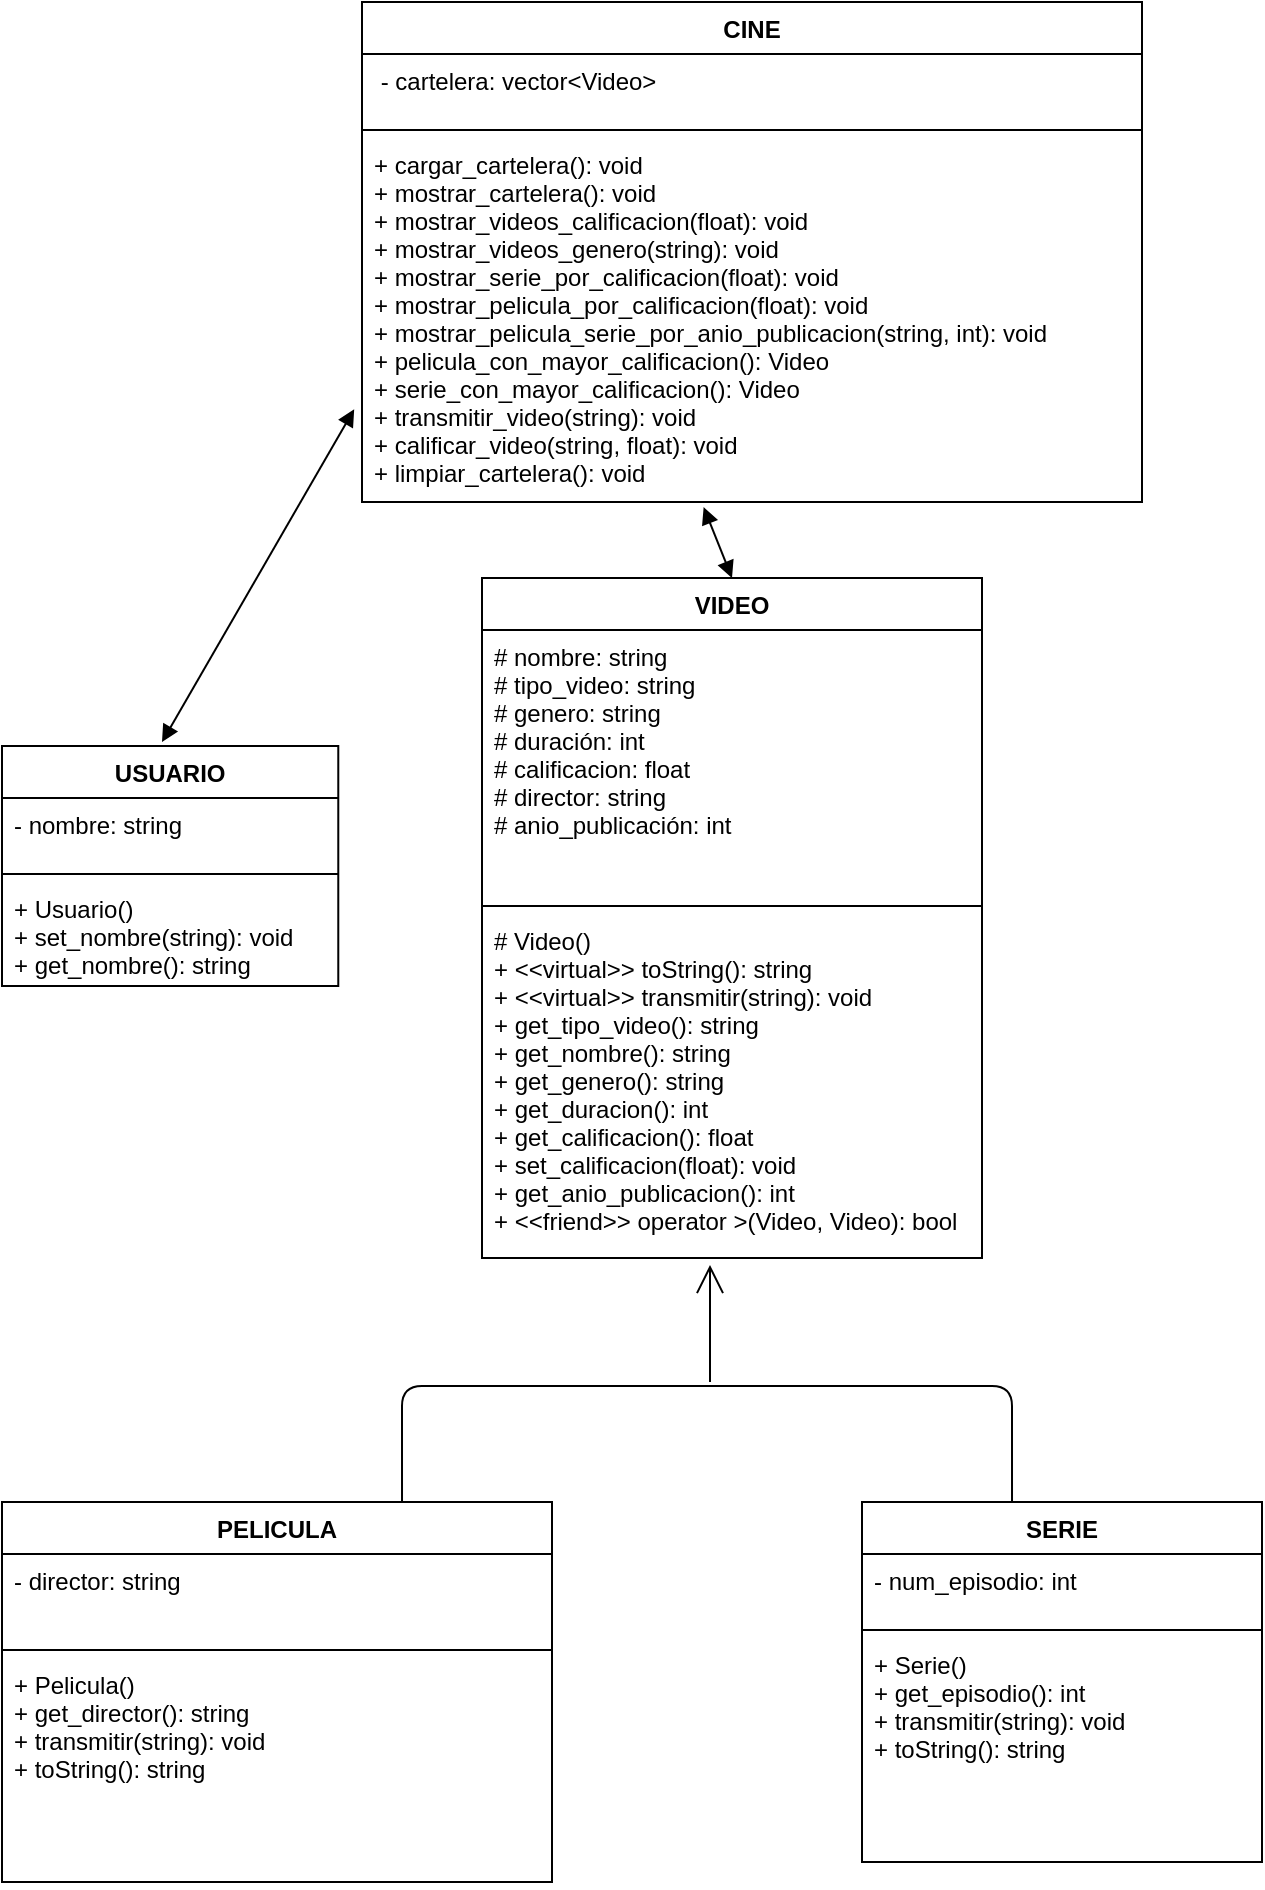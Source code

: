 <mxfile>
    <diagram id="uz5Bgn2nylvrRh1YvXMD" name="Page-1">
        <mxGraphModel dx="976" dy="1416" grid="1" gridSize="10" guides="1" tooltips="1" connect="1" arrows="1" fold="1" page="1" pageScale="1" pageWidth="850" pageHeight="1100" math="0" shadow="0">
            <root>
                <mxCell id="0"/>
                <mxCell id="1" parent="0"/>
                <mxCell id="6" value="USUARIO" style="swimlane;fontStyle=1;align=center;verticalAlign=top;childLayout=stackLayout;horizontal=1;startSize=26;horizontalStack=0;resizeParent=1;resizeParentMax=0;resizeLast=0;collapsible=1;marginBottom=0;" parent="1" vertex="1">
                    <mxGeometry x="120" y="122" width="168.14" height="120" as="geometry"/>
                </mxCell>
                <mxCell id="7" value="- nombre: string" style="text;strokeColor=none;fillColor=none;align=left;verticalAlign=top;spacingLeft=4;spacingRight=4;overflow=hidden;rotatable=0;points=[[0,0.5],[1,0.5]];portConstraint=eastwest;" parent="6" vertex="1">
                    <mxGeometry y="26" width="168.14" height="34" as="geometry"/>
                </mxCell>
                <mxCell id="8" value="" style="line;strokeWidth=1;fillColor=none;align=left;verticalAlign=middle;spacingTop=-1;spacingLeft=3;spacingRight=3;rotatable=0;labelPosition=right;points=[];portConstraint=eastwest;strokeColor=inherit;" parent="6" vertex="1">
                    <mxGeometry y="60" width="168.14" height="8" as="geometry"/>
                </mxCell>
                <mxCell id="9" value="+ Usuario()&#10;+ set_nombre(string): void&#10;+ get_nombre(): string&#10;" style="text;strokeColor=none;fillColor=none;align=left;verticalAlign=top;spacingLeft=4;spacingRight=4;overflow=hidden;rotatable=0;points=[[0,0.5],[1,0.5]];portConstraint=eastwest;fontStyle=0" parent="6" vertex="1">
                    <mxGeometry y="68" width="168.14" height="52" as="geometry"/>
                </mxCell>
                <mxCell id="10" value="CINE" style="swimlane;fontStyle=1;align=center;verticalAlign=top;childLayout=stackLayout;horizontal=1;startSize=26;horizontalStack=0;resizeParent=1;resizeParentMax=0;resizeLast=0;collapsible=1;marginBottom=0;" parent="1" vertex="1">
                    <mxGeometry x="300" y="-250" width="390" height="250" as="geometry"/>
                </mxCell>
                <mxCell id="11" value=" - cartelera: vector&lt;Video&gt;" style="text;strokeColor=none;fillColor=none;align=left;verticalAlign=top;spacingLeft=4;spacingRight=4;overflow=hidden;rotatable=0;points=[[0,0.5],[1,0.5]];portConstraint=eastwest;" parent="10" vertex="1">
                    <mxGeometry y="26" width="390" height="34" as="geometry"/>
                </mxCell>
                <mxCell id="12" value="" style="line;strokeWidth=1;fillColor=none;align=left;verticalAlign=middle;spacingTop=-1;spacingLeft=3;spacingRight=3;rotatable=0;labelPosition=right;points=[];portConstraint=eastwest;strokeColor=inherit;" parent="10" vertex="1">
                    <mxGeometry y="60" width="390" height="8" as="geometry"/>
                </mxCell>
                <mxCell id="13" value="+ cargar_cartelera(): void&#10;+ mostrar_cartelera(): void&#10;+ mostrar_videos_calificacion(float): void &#10;+ mostrar_videos_genero(string): void&#10;+ mostrar_serie_por_calificacion(float): void&#10;+ mostrar_pelicula_por_calificacion(float): void&#10;+ mostrar_pelicula_serie_por_anio_publicacion(string, int): void &#10;+ pelicula_con_mayor_calificacion(): Video&#10;+ serie_con_mayor_calificacion(): Video&#10;+ transmitir_video(string): void&#10;+ calificar_video(string, float): void&#10;+ limpiar_cartelera(): void&#10;&#10;" style="text;strokeColor=none;fillColor=none;align=left;verticalAlign=top;spacingLeft=4;spacingRight=4;overflow=hidden;rotatable=0;points=[[0,0.5],[1,0.5]];portConstraint=eastwest;" parent="10" vertex="1">
                    <mxGeometry y="68" width="390" height="182" as="geometry"/>
                </mxCell>
                <mxCell id="27" value="PELICULA" style="swimlane;fontStyle=1;align=center;verticalAlign=top;childLayout=stackLayout;horizontal=1;startSize=26;horizontalStack=0;resizeParent=1;resizeParentMax=0;resizeLast=0;collapsible=1;marginBottom=0;" parent="1" vertex="1">
                    <mxGeometry x="120" y="500" width="275" height="190" as="geometry"/>
                </mxCell>
                <mxCell id="28" value="- director: string" style="text;strokeColor=none;fillColor=none;align=left;verticalAlign=top;spacingLeft=4;spacingRight=4;overflow=hidden;rotatable=0;points=[[0,0.5],[1,0.5]];portConstraint=eastwest;" parent="27" vertex="1">
                    <mxGeometry y="26" width="275" height="44" as="geometry"/>
                </mxCell>
                <mxCell id="29" value="" style="line;strokeWidth=1;fillColor=none;align=left;verticalAlign=middle;spacingTop=-1;spacingLeft=3;spacingRight=3;rotatable=0;labelPosition=right;points=[];portConstraint=eastwest;strokeColor=inherit;" parent="27" vertex="1">
                    <mxGeometry y="70" width="275" height="8" as="geometry"/>
                </mxCell>
                <mxCell id="30" value="+ Pelicula()&#10;+ get_director(): string&#10;+ transmitir(string): void&#10;+ toString(): string" style="text;strokeColor=none;fillColor=none;align=left;verticalAlign=top;spacingLeft=4;spacingRight=4;overflow=hidden;rotatable=0;points=[[0,0.5],[1,0.5]];portConstraint=eastwest;" parent="27" vertex="1">
                    <mxGeometry y="78" width="275" height="112" as="geometry"/>
                </mxCell>
                <mxCell id="31" value="SERIE" style="swimlane;fontStyle=1;align=center;verticalAlign=top;childLayout=stackLayout;horizontal=1;startSize=26;horizontalStack=0;resizeParent=1;resizeParentMax=0;resizeLast=0;collapsible=1;marginBottom=0;" parent="1" vertex="1">
                    <mxGeometry x="550" y="500" width="200" height="180" as="geometry"/>
                </mxCell>
                <mxCell id="32" value="- num_episodio: int&#10;" style="text;strokeColor=none;fillColor=none;align=left;verticalAlign=top;spacingLeft=4;spacingRight=4;overflow=hidden;rotatable=0;points=[[0,0.5],[1,0.5]];portConstraint=eastwest;" parent="31" vertex="1">
                    <mxGeometry y="26" width="200" height="34" as="geometry"/>
                </mxCell>
                <mxCell id="33" value="" style="line;strokeWidth=1;fillColor=none;align=left;verticalAlign=middle;spacingTop=-1;spacingLeft=3;spacingRight=3;rotatable=0;labelPosition=right;points=[];portConstraint=eastwest;strokeColor=inherit;" parent="31" vertex="1">
                    <mxGeometry y="60" width="200" height="8" as="geometry"/>
                </mxCell>
                <mxCell id="34" value="+ Serie()&#10;+ get_episodio(): int&#10;+ transmitir(string): void&#10;+ toString(): string" style="text;strokeColor=none;fillColor=none;align=left;verticalAlign=top;spacingLeft=4;spacingRight=4;overflow=hidden;rotatable=0;points=[[0,0.5],[1,0.5]];portConstraint=eastwest;" parent="31" vertex="1">
                    <mxGeometry y="68" width="200" height="112" as="geometry"/>
                </mxCell>
                <mxCell id="39" value="VIDEO" style="swimlane;fontStyle=1;align=center;verticalAlign=top;childLayout=stackLayout;horizontal=1;startSize=26;horizontalStack=0;resizeParent=1;resizeParentMax=0;resizeLast=0;collapsible=1;marginBottom=0;" parent="1" vertex="1">
                    <mxGeometry x="360" y="38" width="250" height="340" as="geometry"/>
                </mxCell>
                <mxCell id="40" value="# nombre: string&#10;# tipo_video: string&#10;# genero: string&#10;# duración: int&#10;# calificacion: float&#10;# director: string&#10;# anio_publicación: int&#10;" style="text;strokeColor=none;fillColor=none;align=left;verticalAlign=top;spacingLeft=4;spacingRight=4;overflow=hidden;rotatable=0;points=[[0,0.5],[1,0.5]];portConstraint=eastwest;" parent="39" vertex="1">
                    <mxGeometry y="26" width="250" height="134" as="geometry"/>
                </mxCell>
                <mxCell id="41" value="" style="line;strokeWidth=1;fillColor=none;align=left;verticalAlign=middle;spacingTop=-1;spacingLeft=3;spacingRight=3;rotatable=0;labelPosition=right;points=[];portConstraint=eastwest;strokeColor=inherit;" parent="39" vertex="1">
                    <mxGeometry y="160" width="250" height="8" as="geometry"/>
                </mxCell>
                <mxCell id="42" value="# Video()&#10;+ &lt;&lt;virtual&gt;&gt; toString(): string&#10;+ &lt;&lt;virtual&gt;&gt; transmitir(string): void&#10;+ get_tipo_video(): string&#10;+ get_nombre(): string&#10;+ get_genero(): string&#10;+ get_duracion(): int&#10;+ get_calificacion(): float&#10;+ set_calificacion(float): void&#10;+ get_anio_publicacion(): int&#10;+ &lt;&lt;friend&gt;&gt; operator &gt;(Video, Video): bool" style="text;strokeColor=none;fillColor=none;align=left;verticalAlign=top;spacingLeft=4;spacingRight=4;overflow=hidden;rotatable=0;points=[[0,0.5],[1,0.5]];portConstraint=eastwest;" parent="39" vertex="1">
                    <mxGeometry y="168" width="250" height="172" as="geometry"/>
                </mxCell>
                <mxCell id="43" value="" style="endArrow=none;html=1;edgeStyle=orthogonalEdgeStyle;exitX=0.5;exitY=0;exitDx=0;exitDy=0;entryX=0.5;entryY=0;entryDx=0;entryDy=0;" parent="1" edge="1">
                    <mxGeometry relative="1" as="geometry">
                        <mxPoint x="625.01" y="500" as="sourcePoint"/>
                        <mxPoint x="320.01" y="500" as="targetPoint"/>
                        <Array as="points">
                            <mxPoint x="625.01" y="442"/>
                            <mxPoint x="320.01" y="442"/>
                        </Array>
                    </mxGeometry>
                </mxCell>
                <mxCell id="49" value="" style="endArrow=block;startArrow=block;endFill=1;startFill=1;html=1;entryX=0.5;entryY=0;entryDx=0;entryDy=0;exitX=0.438;exitY=1.014;exitDx=0;exitDy=0;exitPerimeter=0;" parent="1" source="13" target="39" edge="1">
                    <mxGeometry width="160" relative="1" as="geometry">
                        <mxPoint x="456" y="10" as="sourcePoint"/>
                        <mxPoint x="740" y="50" as="targetPoint"/>
                    </mxGeometry>
                </mxCell>
                <mxCell id="53" value="" style="endArrow=open;endFill=1;endSize=12;html=1;entryX=0.456;entryY=1.02;entryDx=0;entryDy=0;entryPerimeter=0;" parent="1" target="42" edge="1">
                    <mxGeometry width="160" relative="1" as="geometry">
                        <mxPoint x="474" y="440" as="sourcePoint"/>
                        <mxPoint x="500" y="370" as="targetPoint"/>
                    </mxGeometry>
                </mxCell>
                <mxCell id="54" value="" style="endArrow=block;startArrow=block;endFill=1;startFill=1;html=1;entryX=-0.01;entryY=0.745;entryDx=0;entryDy=0;entryPerimeter=0;" parent="1" target="13" edge="1">
                    <mxGeometry width="160" relative="1" as="geometry">
                        <mxPoint x="200" y="120" as="sourcePoint"/>
                        <mxPoint x="500" y="30" as="targetPoint"/>
                    </mxGeometry>
                </mxCell>
            </root>
        </mxGraphModel>
    </diagram>
</mxfile>